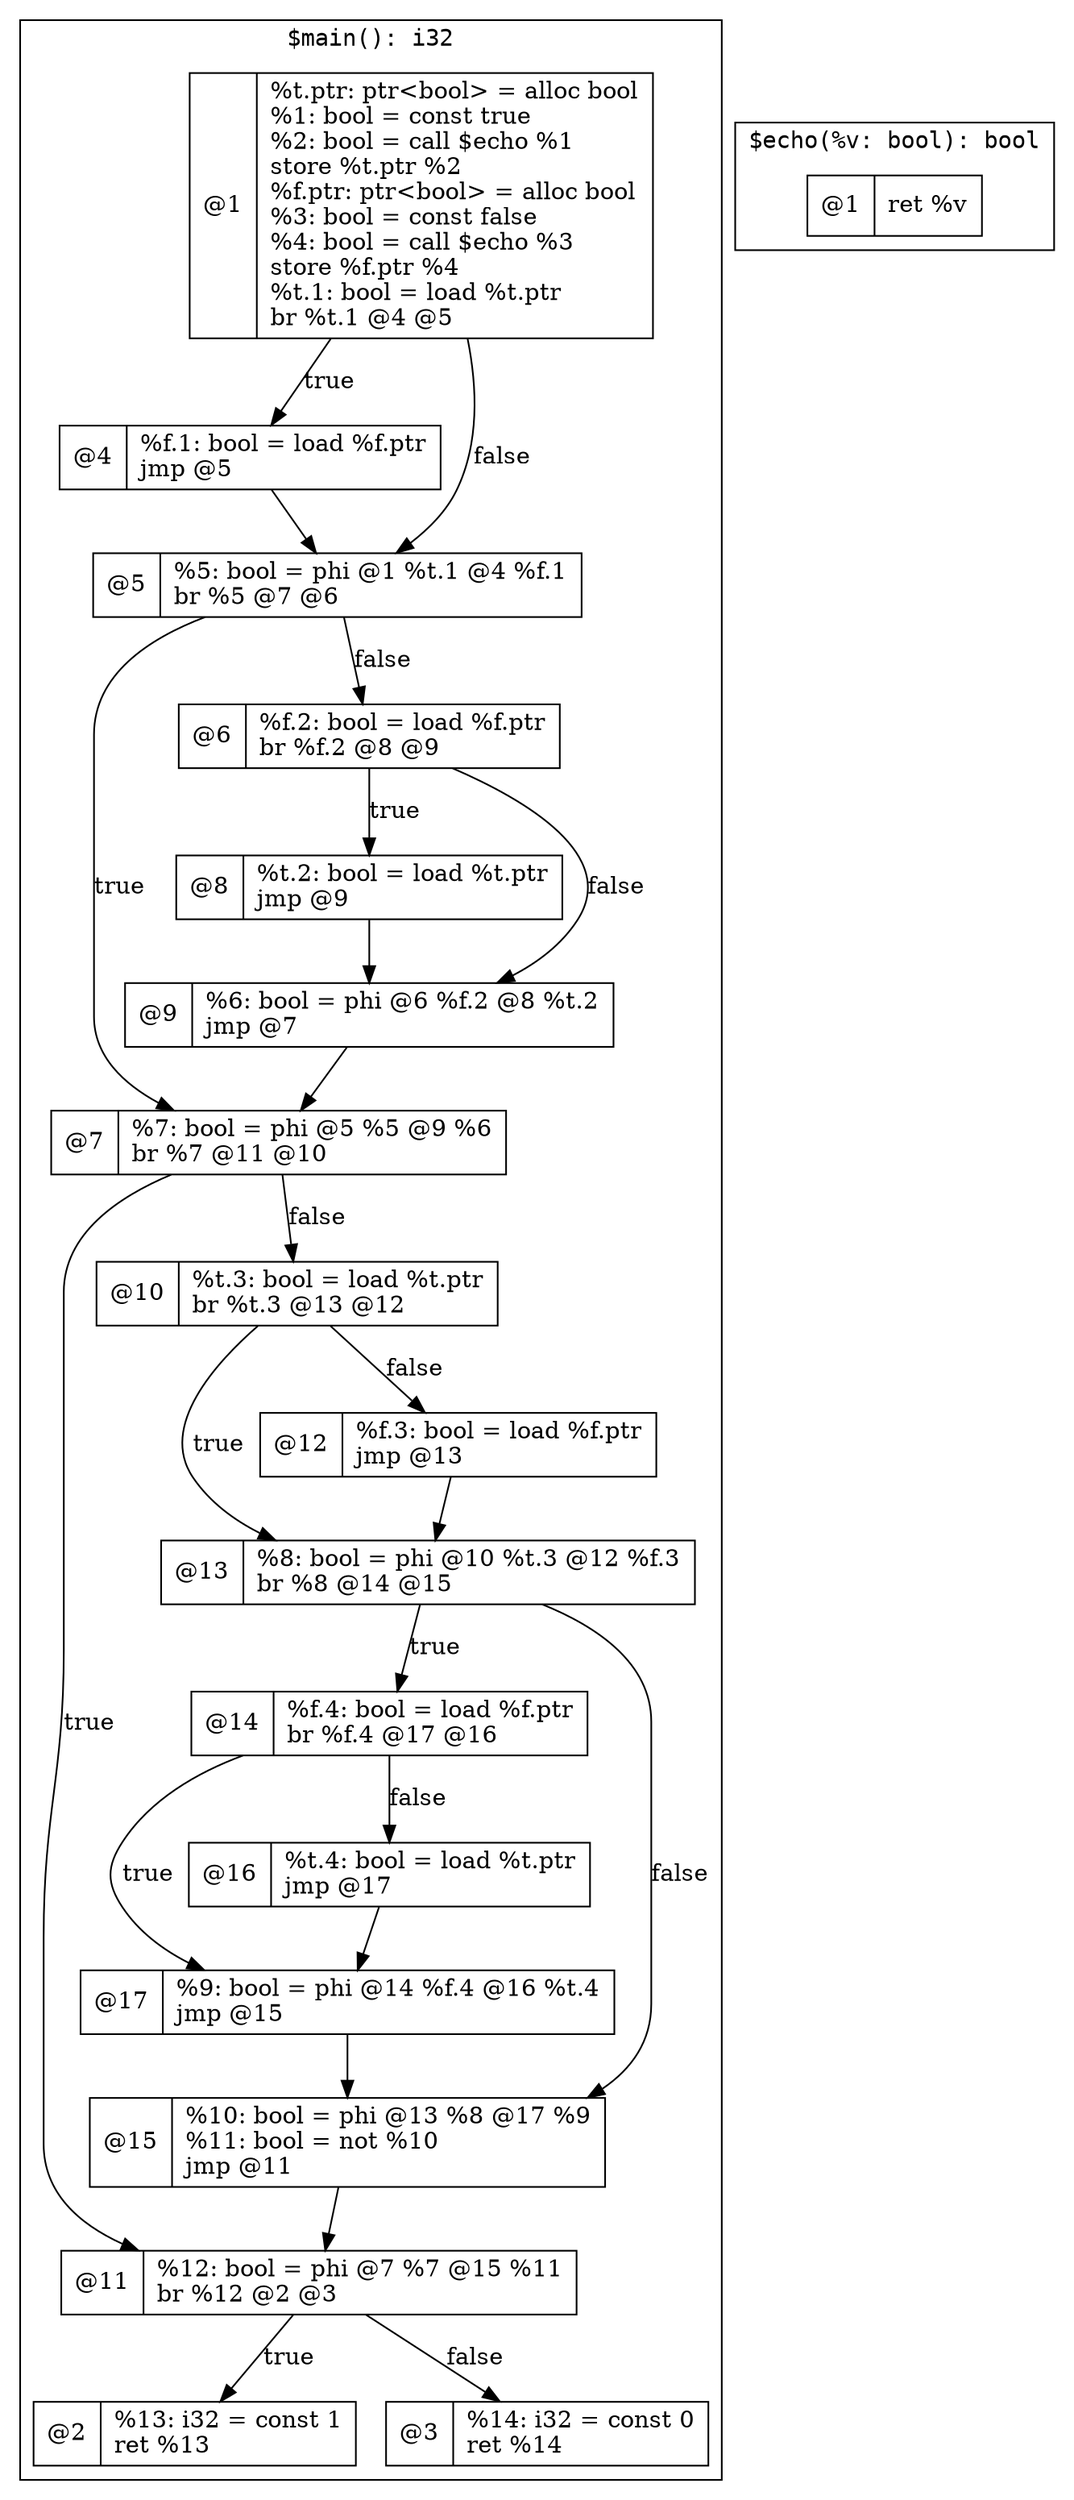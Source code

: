 digraph {
   fontname=monospace
   node [shape=record]

   subgraph cluster_0 {
      label="$main(): i32"

      "$main@1" [label="@1|%t.ptr: ptr&lt;bool&gt; = alloc bool\l%1: bool = const true\l%2: bool = call $echo %1\lstore %t.ptr %2\l%f.ptr: ptr&lt;bool&gt; = alloc bool\l%3: bool = const false\l%4: bool = call $echo %3\lstore %f.ptr %4\l%t.1: bool = load %t.ptr\lbr %t.1 @4 @5\l"]
      "$main@1" -> "$main@4" [label="true"]
      "$main@1" -> "$main@5" [label="false"]

      "$main@2" [label="@2|%13: i32 = const 1\lret %13\l"]

      "$main@3" [label="@3|%14: i32 = const 0\lret %14\l"]

      "$main@4" [label="@4|%f.1: bool = load %f.ptr\ljmp @5\l"]
      "$main@4" -> "$main@5"

      "$main@5" [label="@5|%5: bool = phi @1 %t.1 @4 %f.1\lbr %5 @7 @6\l"]
      "$main@5" -> "$main@7" [label="true"]
      "$main@5" -> "$main@6" [label="false"]

      "$main@6" [label="@6|%f.2: bool = load %f.ptr\lbr %f.2 @8 @9\l"]
      "$main@6" -> "$main@8" [label="true"]
      "$main@6" -> "$main@9" [label="false"]

      "$main@7" [label="@7|%7: bool = phi @5 %5 @9 %6\lbr %7 @11 @10\l"]
      "$main@7" -> "$main@11" [label="true"]
      "$main@7" -> "$main@10" [label="false"]

      "$main@8" [label="@8|%t.2: bool = load %t.ptr\ljmp @9\l"]
      "$main@8" -> "$main@9"

      "$main@9" [label="@9|%6: bool = phi @6 %f.2 @8 %t.2\ljmp @7\l"]
      "$main@9" -> "$main@7"

      "$main@10" [label="@10|%t.3: bool = load %t.ptr\lbr %t.3 @13 @12\l"]
      "$main@10" -> "$main@13" [label="true"]
      "$main@10" -> "$main@12" [label="false"]

      "$main@11" [label="@11|%12: bool = phi @7 %7 @15 %11\lbr %12 @2 @3\l"]
      "$main@11" -> "$main@2" [label="true"]
      "$main@11" -> "$main@3" [label="false"]

      "$main@12" [label="@12|%f.3: bool = load %f.ptr\ljmp @13\l"]
      "$main@12" -> "$main@13"

      "$main@13" [label="@13|%8: bool = phi @10 %t.3 @12 %f.3\lbr %8 @14 @15\l"]
      "$main@13" -> "$main@14" [label="true"]
      "$main@13" -> "$main@15" [label="false"]

      "$main@14" [label="@14|%f.4: bool = load %f.ptr\lbr %f.4 @17 @16\l"]
      "$main@14" -> "$main@17" [label="true"]
      "$main@14" -> "$main@16" [label="false"]

      "$main@15" [label="@15|%10: bool = phi @13 %8 @17 %9\l%11: bool = not %10\ljmp @11\l"]
      "$main@15" -> "$main@11"

      "$main@16" [label="@16|%t.4: bool = load %t.ptr\ljmp @17\l"]
      "$main@16" -> "$main@17"

      "$main@17" [label="@17|%9: bool = phi @14 %f.4 @16 %t.4\ljmp @15\l"]
      "$main@17" -> "$main@15"
   }

   subgraph cluster_1 {
      label="$echo(%v: bool): bool"

      "$echo@1" [label="@1|ret %v\l"]
   }
}
